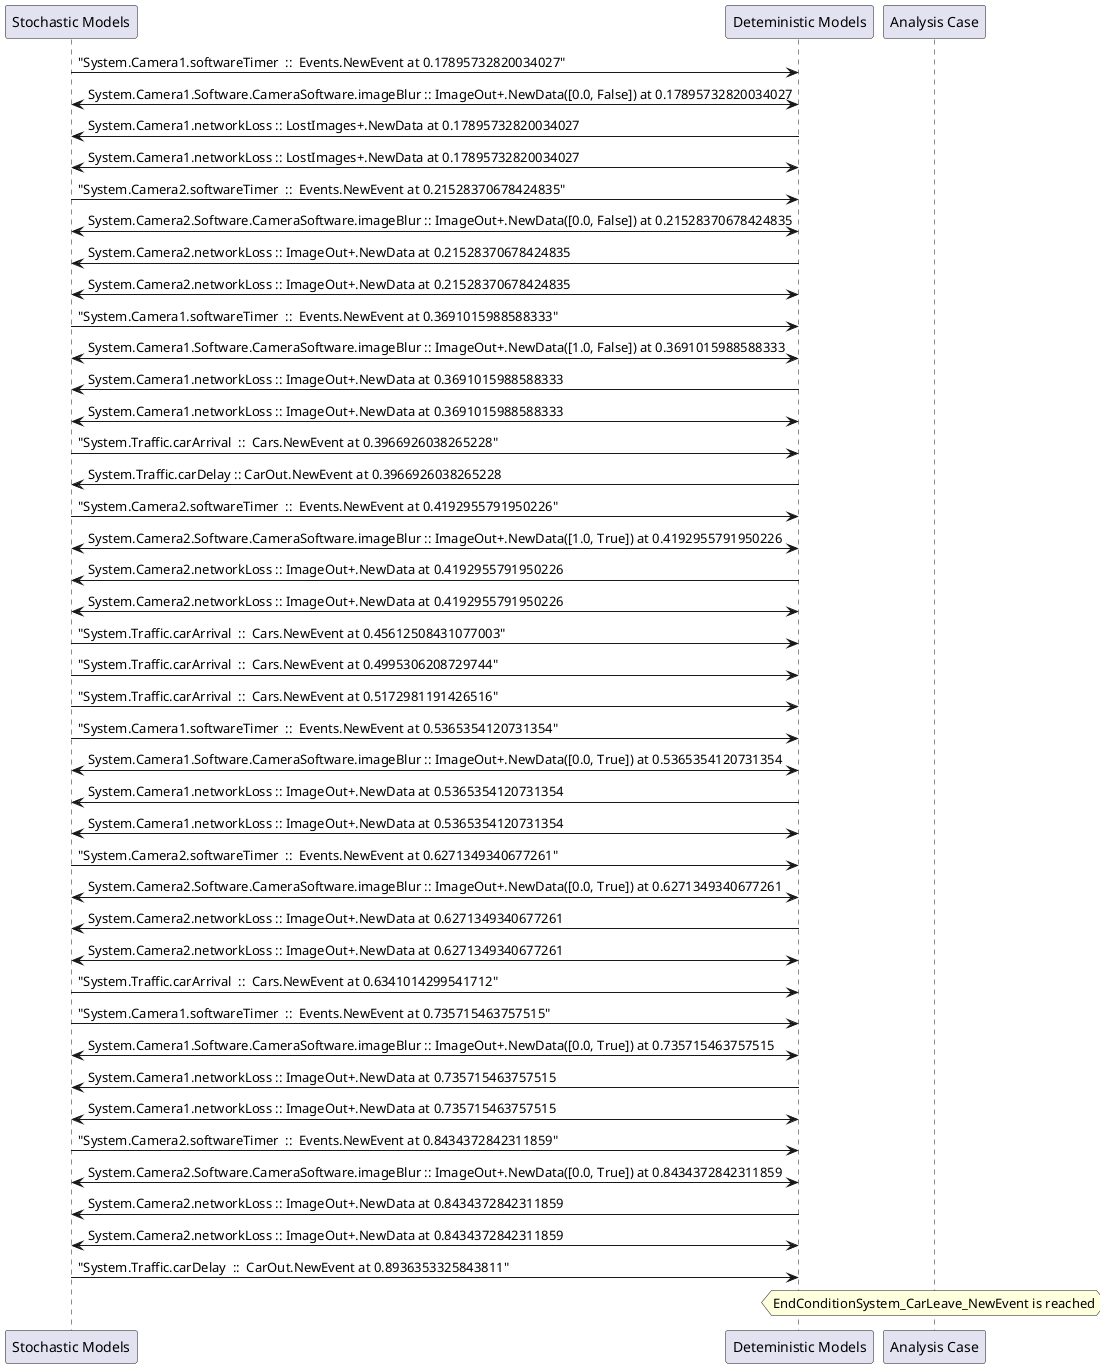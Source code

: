 
	@startuml
	participant "Stochastic Models" as stochmodel
	participant "Deteministic Models" as detmodel
	participant "Analysis Case" as analysis
	{33256_stop} stochmodel -> detmodel : "System.Camera1.softwareTimer  ::  Events.NewEvent at 0.17895732820034027"
detmodel <-> stochmodel : System.Camera1.Software.CameraSoftware.imageBlur :: ImageOut+.NewData([0.0, False]) at 0.17895732820034027
detmodel -> stochmodel : System.Camera1.networkLoss :: LostImages+.NewData at 0.17895732820034027
detmodel <-> stochmodel : System.Camera1.networkLoss :: LostImages+.NewData at 0.17895732820034027
{33272_stop} stochmodel -> detmodel : "System.Camera2.softwareTimer  ::  Events.NewEvent at 0.21528370678424835"
detmodel <-> stochmodel : System.Camera2.Software.CameraSoftware.imageBlur :: ImageOut+.NewData([0.0, False]) at 0.21528370678424835
detmodel -> stochmodel : System.Camera2.networkLoss :: ImageOut+.NewData at 0.21528370678424835
detmodel <-> stochmodel : System.Camera2.networkLoss :: ImageOut+.NewData at 0.21528370678424835
{33257_stop} stochmodel -> detmodel : "System.Camera1.softwareTimer  ::  Events.NewEvent at 0.3691015988588333"
detmodel <-> stochmodel : System.Camera1.Software.CameraSoftware.imageBlur :: ImageOut+.NewData([1.0, False]) at 0.3691015988588333
detmodel -> stochmodel : System.Camera1.networkLoss :: ImageOut+.NewData at 0.3691015988588333
detmodel <-> stochmodel : System.Camera1.networkLoss :: ImageOut+.NewData at 0.3691015988588333
{33287_stop} stochmodel -> detmodel : "System.Traffic.carArrival  ::  Cars.NewEvent at 0.3966926038265228"
{33298_start} detmodel -> stochmodel : System.Traffic.carDelay :: CarOut.NewEvent at 0.3966926038265228
{33273_stop} stochmodel -> detmodel : "System.Camera2.softwareTimer  ::  Events.NewEvent at 0.4192955791950226"
detmodel <-> stochmodel : System.Camera2.Software.CameraSoftware.imageBlur :: ImageOut+.NewData([1.0, True]) at 0.4192955791950226
detmodel -> stochmodel : System.Camera2.networkLoss :: ImageOut+.NewData at 0.4192955791950226
detmodel <-> stochmodel : System.Camera2.networkLoss :: ImageOut+.NewData at 0.4192955791950226
{33288_stop} stochmodel -> detmodel : "System.Traffic.carArrival  ::  Cars.NewEvent at 0.45612508431077003"
{33289_stop} stochmodel -> detmodel : "System.Traffic.carArrival  ::  Cars.NewEvent at 0.4995306208729744"
{33290_stop} stochmodel -> detmodel : "System.Traffic.carArrival  ::  Cars.NewEvent at 0.5172981191426516"
{33258_stop} stochmodel -> detmodel : "System.Camera1.softwareTimer  ::  Events.NewEvent at 0.5365354120731354"
detmodel <-> stochmodel : System.Camera1.Software.CameraSoftware.imageBlur :: ImageOut+.NewData([0.0, True]) at 0.5365354120731354
detmodel -> stochmodel : System.Camera1.networkLoss :: ImageOut+.NewData at 0.5365354120731354
detmodel <-> stochmodel : System.Camera1.networkLoss :: ImageOut+.NewData at 0.5365354120731354
{33274_stop} stochmodel -> detmodel : "System.Camera2.softwareTimer  ::  Events.NewEvent at 0.6271349340677261"
detmodel <-> stochmodel : System.Camera2.Software.CameraSoftware.imageBlur :: ImageOut+.NewData([0.0, True]) at 0.6271349340677261
detmodel -> stochmodel : System.Camera2.networkLoss :: ImageOut+.NewData at 0.6271349340677261
detmodel <-> stochmodel : System.Camera2.networkLoss :: ImageOut+.NewData at 0.6271349340677261
{33291_stop} stochmodel -> detmodel : "System.Traffic.carArrival  ::  Cars.NewEvent at 0.6341014299541712"
{33259_stop} stochmodel -> detmodel : "System.Camera1.softwareTimer  ::  Events.NewEvent at 0.735715463757515"
detmodel <-> stochmodel : System.Camera1.Software.CameraSoftware.imageBlur :: ImageOut+.NewData([0.0, True]) at 0.735715463757515
detmodel -> stochmodel : System.Camera1.networkLoss :: ImageOut+.NewData at 0.735715463757515
detmodel <-> stochmodel : System.Camera1.networkLoss :: ImageOut+.NewData at 0.735715463757515
{33275_stop} stochmodel -> detmodel : "System.Camera2.softwareTimer  ::  Events.NewEvent at 0.8434372842311859"
detmodel <-> stochmodel : System.Camera2.Software.CameraSoftware.imageBlur :: ImageOut+.NewData([0.0, True]) at 0.8434372842311859
detmodel -> stochmodel : System.Camera2.networkLoss :: ImageOut+.NewData at 0.8434372842311859
detmodel <-> stochmodel : System.Camera2.networkLoss :: ImageOut+.NewData at 0.8434372842311859
{33298_stop} stochmodel -> detmodel : "System.Traffic.carDelay  ::  CarOut.NewEvent at 0.8936353325843811"
{33298_start} <-> {33298_stop} : delay
hnote over analysis 
EndConditionSystem_CarLeave_NewEvent is reached
endnote
@enduml